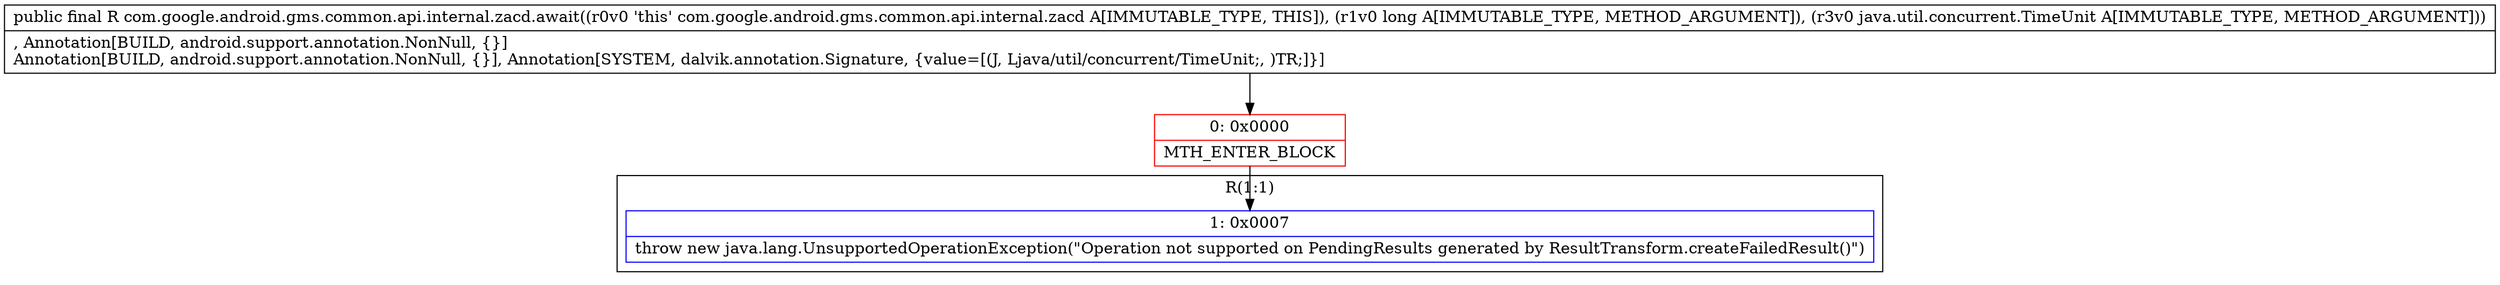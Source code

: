 digraph "CFG forcom.google.android.gms.common.api.internal.zacd.await(JLjava\/util\/concurrent\/TimeUnit;)Lcom\/google\/android\/gms\/common\/api\/Result;" {
subgraph cluster_Region_990911419 {
label = "R(1:1)";
node [shape=record,color=blue];
Node_1 [shape=record,label="{1\:\ 0x0007|throw new java.lang.UnsupportedOperationException(\"Operation not supported on PendingResults generated by ResultTransform.createFailedResult()\")\l}"];
}
Node_0 [shape=record,color=red,label="{0\:\ 0x0000|MTH_ENTER_BLOCK\l}"];
MethodNode[shape=record,label="{public final R com.google.android.gms.common.api.internal.zacd.await((r0v0 'this' com.google.android.gms.common.api.internal.zacd A[IMMUTABLE_TYPE, THIS]), (r1v0 long A[IMMUTABLE_TYPE, METHOD_ARGUMENT]), (r3v0 java.util.concurrent.TimeUnit A[IMMUTABLE_TYPE, METHOD_ARGUMENT]))  | , Annotation[BUILD, android.support.annotation.NonNull, \{\}]\lAnnotation[BUILD, android.support.annotation.NonNull, \{\}], Annotation[SYSTEM, dalvik.annotation.Signature, \{value=[(J, Ljava\/util\/concurrent\/TimeUnit;, )TR;]\}]\l}"];
MethodNode -> Node_0;
Node_0 -> Node_1;
}

